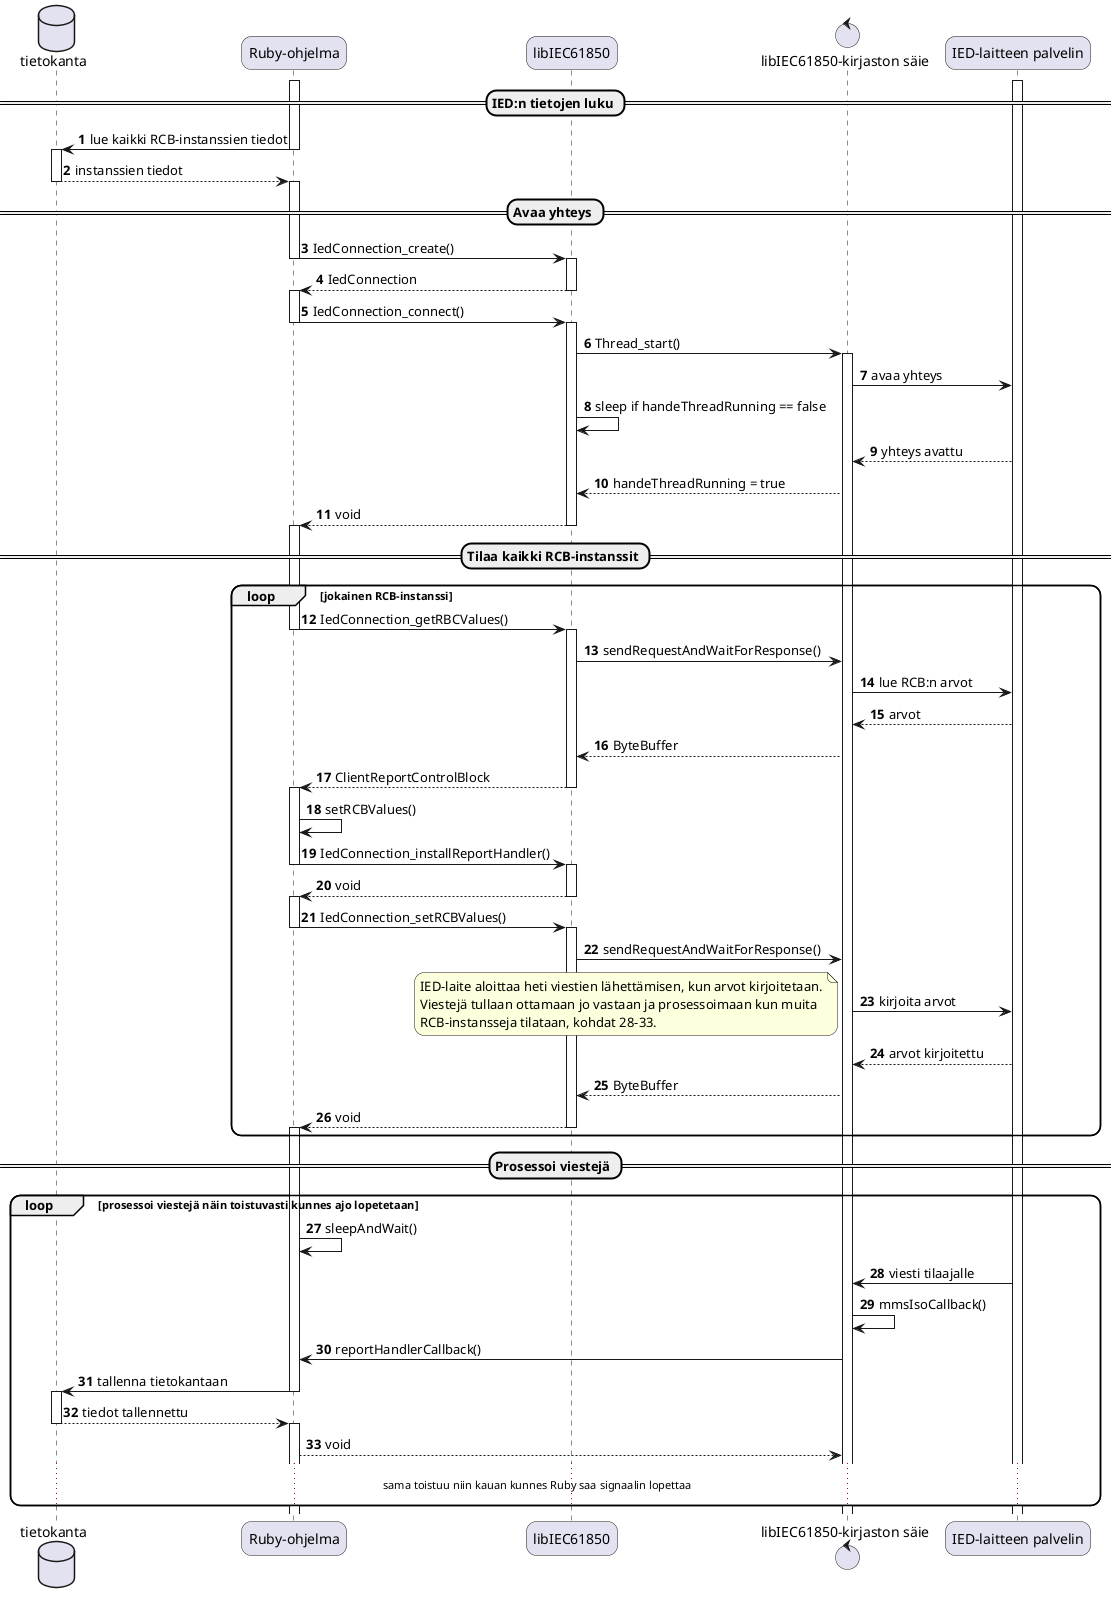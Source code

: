 @startuml
autonumber

skinparam roundcorner 20

database tietokanta as db
participant "Ruby-ohjelma" as ruby
participant "libIEC61850" as libiec
control "libIEC61850-kirjaston säie" as thread
participant "IED-laitteen palvelin" as ied

== IED:n tietojen luku ==

activate ied
activate ruby
ruby -> db : lue kaikki RCB-instanssien tiedot
deactivate ruby
activate db
db --> ruby : instanssien tiedot
deactivate db
activate ruby

== Avaa yhteys ==

ruby -> libiec : IedConnection_create()
deactivate ruby
activate libiec
libiec --> ruby : IedConnection
deactivate libiec
activate ruby
ruby -> libiec : IedConnection_connect()
deactivate ruby
activate libiec
libiec -> thread : Thread_start()
activate thread
thread -> ied : avaa yhteys
libiec -> libiec : sleep if handeThreadRunning == false
ied --> thread : yhteys avattu
thread --> libiec : handeThreadRunning = true
libiec --> ruby : void
deactivate libiec
activate ruby

== Tilaa kaikki RCB-instanssit ==

loop jokainen RCB-instanssi
	ruby -> libiec : IedConnection_getRBCValues()
	deactivate ruby
	activate libiec
	libiec -> thread : sendRequestAndWaitForResponse()
	thread -> ied : lue RCB:n arvot
	ied --> thread : arvot
	thread --> libiec : ByteBuffer
	libiec --> ruby : ClientReportControlBlock
	deactivate libiec
	activate ruby
	ruby -> ruby : setRCBValues()
	ruby -> libiec : IedConnection_installReportHandler()
	deactivate ruby
	activate libiec
	libiec --> ruby : void
	deactivate libiec
	activate ruby
	ruby -> libiec : IedConnection_setRCBValues()
	deactivate ruby
	activate libiec
	libiec -> thread : sendRequestAndWaitForResponse()
	thread -> ied : kirjoita arvot
	note left
		IED-laite aloittaa heti viestien lähettämisen, kun arvot kirjoitetaan.
		Viestejä tullaan ottamaan jo vastaan ja prosessoimaan kun muita
		RCB-instansseja tilataan, kohdat 28-33.
	end note
	ied --> thread : arvot kirjoitettu
	thread --> libiec : ByteBuffer
	libiec --> ruby : void
	deactivate libiec
	activate ruby
end

== Prosessoi viestejä ==

loop prosessoi viestejä näin toistuvasti kunnes ajo lopetetaan
	ruby -> ruby : sleepAndWait()
	ied -> thread : viesti tilaajalle
	thread -> thread : mmsIsoCallback()
	thread -> ruby : reportHandlerCallback()
	ruby -> db : tallenna tietokantaan
	deactivate ruby
	activate db
	db --> ruby : tiedot tallennettu
	deactivate db
	activate ruby
	ruby --> thread : void
	...sama toistuu niin kauan kunnes Ruby saa signaalin lopettaa...
end
@enduml

